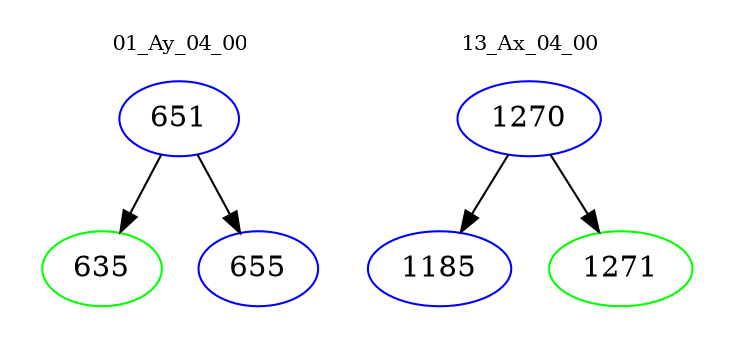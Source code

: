 digraph{
subgraph cluster_0 {
color = white
label = "01_Ay_04_00";
fontsize=10;
T0_651 [label="651", color="blue"]
T0_651 -> T0_635 [color="black"]
T0_635 [label="635", color="green"]
T0_651 -> T0_655 [color="black"]
T0_655 [label="655", color="blue"]
}
subgraph cluster_1 {
color = white
label = "13_Ax_04_00";
fontsize=10;
T1_1270 [label="1270", color="blue"]
T1_1270 -> T1_1185 [color="black"]
T1_1185 [label="1185", color="blue"]
T1_1270 -> T1_1271 [color="black"]
T1_1271 [label="1271", color="green"]
}
}
